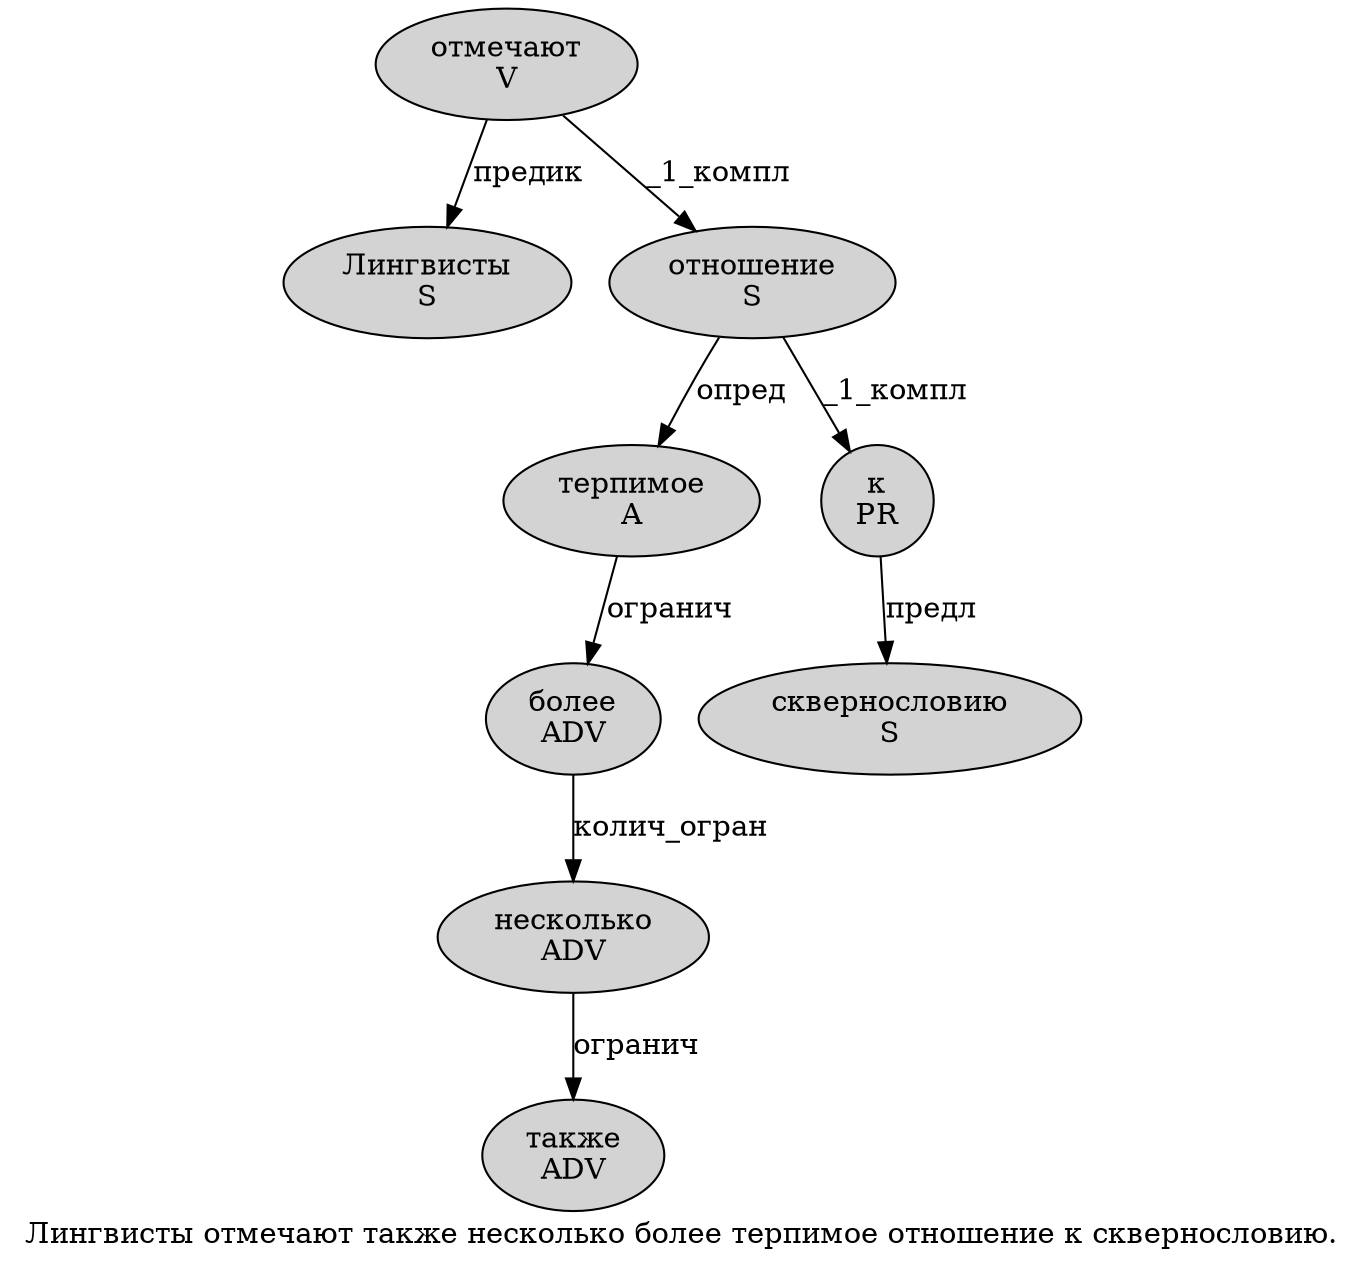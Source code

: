 digraph SENTENCE_282 {
	graph [label="Лингвисты отмечают также несколько более терпимое отношение к сквернословию."]
	node [style=filled]
		0 [label="Лингвисты
S" color="" fillcolor=lightgray penwidth=1 shape=ellipse]
		1 [label="отмечают
V" color="" fillcolor=lightgray penwidth=1 shape=ellipse]
		2 [label="также
ADV" color="" fillcolor=lightgray penwidth=1 shape=ellipse]
		3 [label="несколько
ADV" color="" fillcolor=lightgray penwidth=1 shape=ellipse]
		4 [label="более
ADV" color="" fillcolor=lightgray penwidth=1 shape=ellipse]
		5 [label="терпимое
A" color="" fillcolor=lightgray penwidth=1 shape=ellipse]
		6 [label="отношение
S" color="" fillcolor=lightgray penwidth=1 shape=ellipse]
		7 [label="к
PR" color="" fillcolor=lightgray penwidth=1 shape=ellipse]
		8 [label="сквернословию
S" color="" fillcolor=lightgray penwidth=1 shape=ellipse]
			1 -> 0 [label="предик"]
			1 -> 6 [label="_1_компл"]
			5 -> 4 [label="огранич"]
			4 -> 3 [label="колич_огран"]
			6 -> 5 [label="опред"]
			6 -> 7 [label="_1_компл"]
			3 -> 2 [label="огранич"]
			7 -> 8 [label="предл"]
}